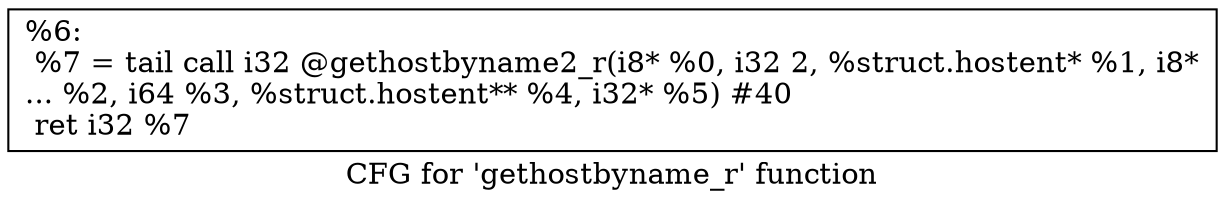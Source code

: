 digraph "CFG for 'gethostbyname_r' function" {
	label="CFG for 'gethostbyname_r' function";

	Node0x1da7de0 [shape=record,label="{%6:\l  %7 = tail call i32 @gethostbyname2_r(i8* %0, i32 2, %struct.hostent* %1, i8*\l... %2, i64 %3, %struct.hostent** %4, i32* %5) #40\l  ret i32 %7\l}"];
}
